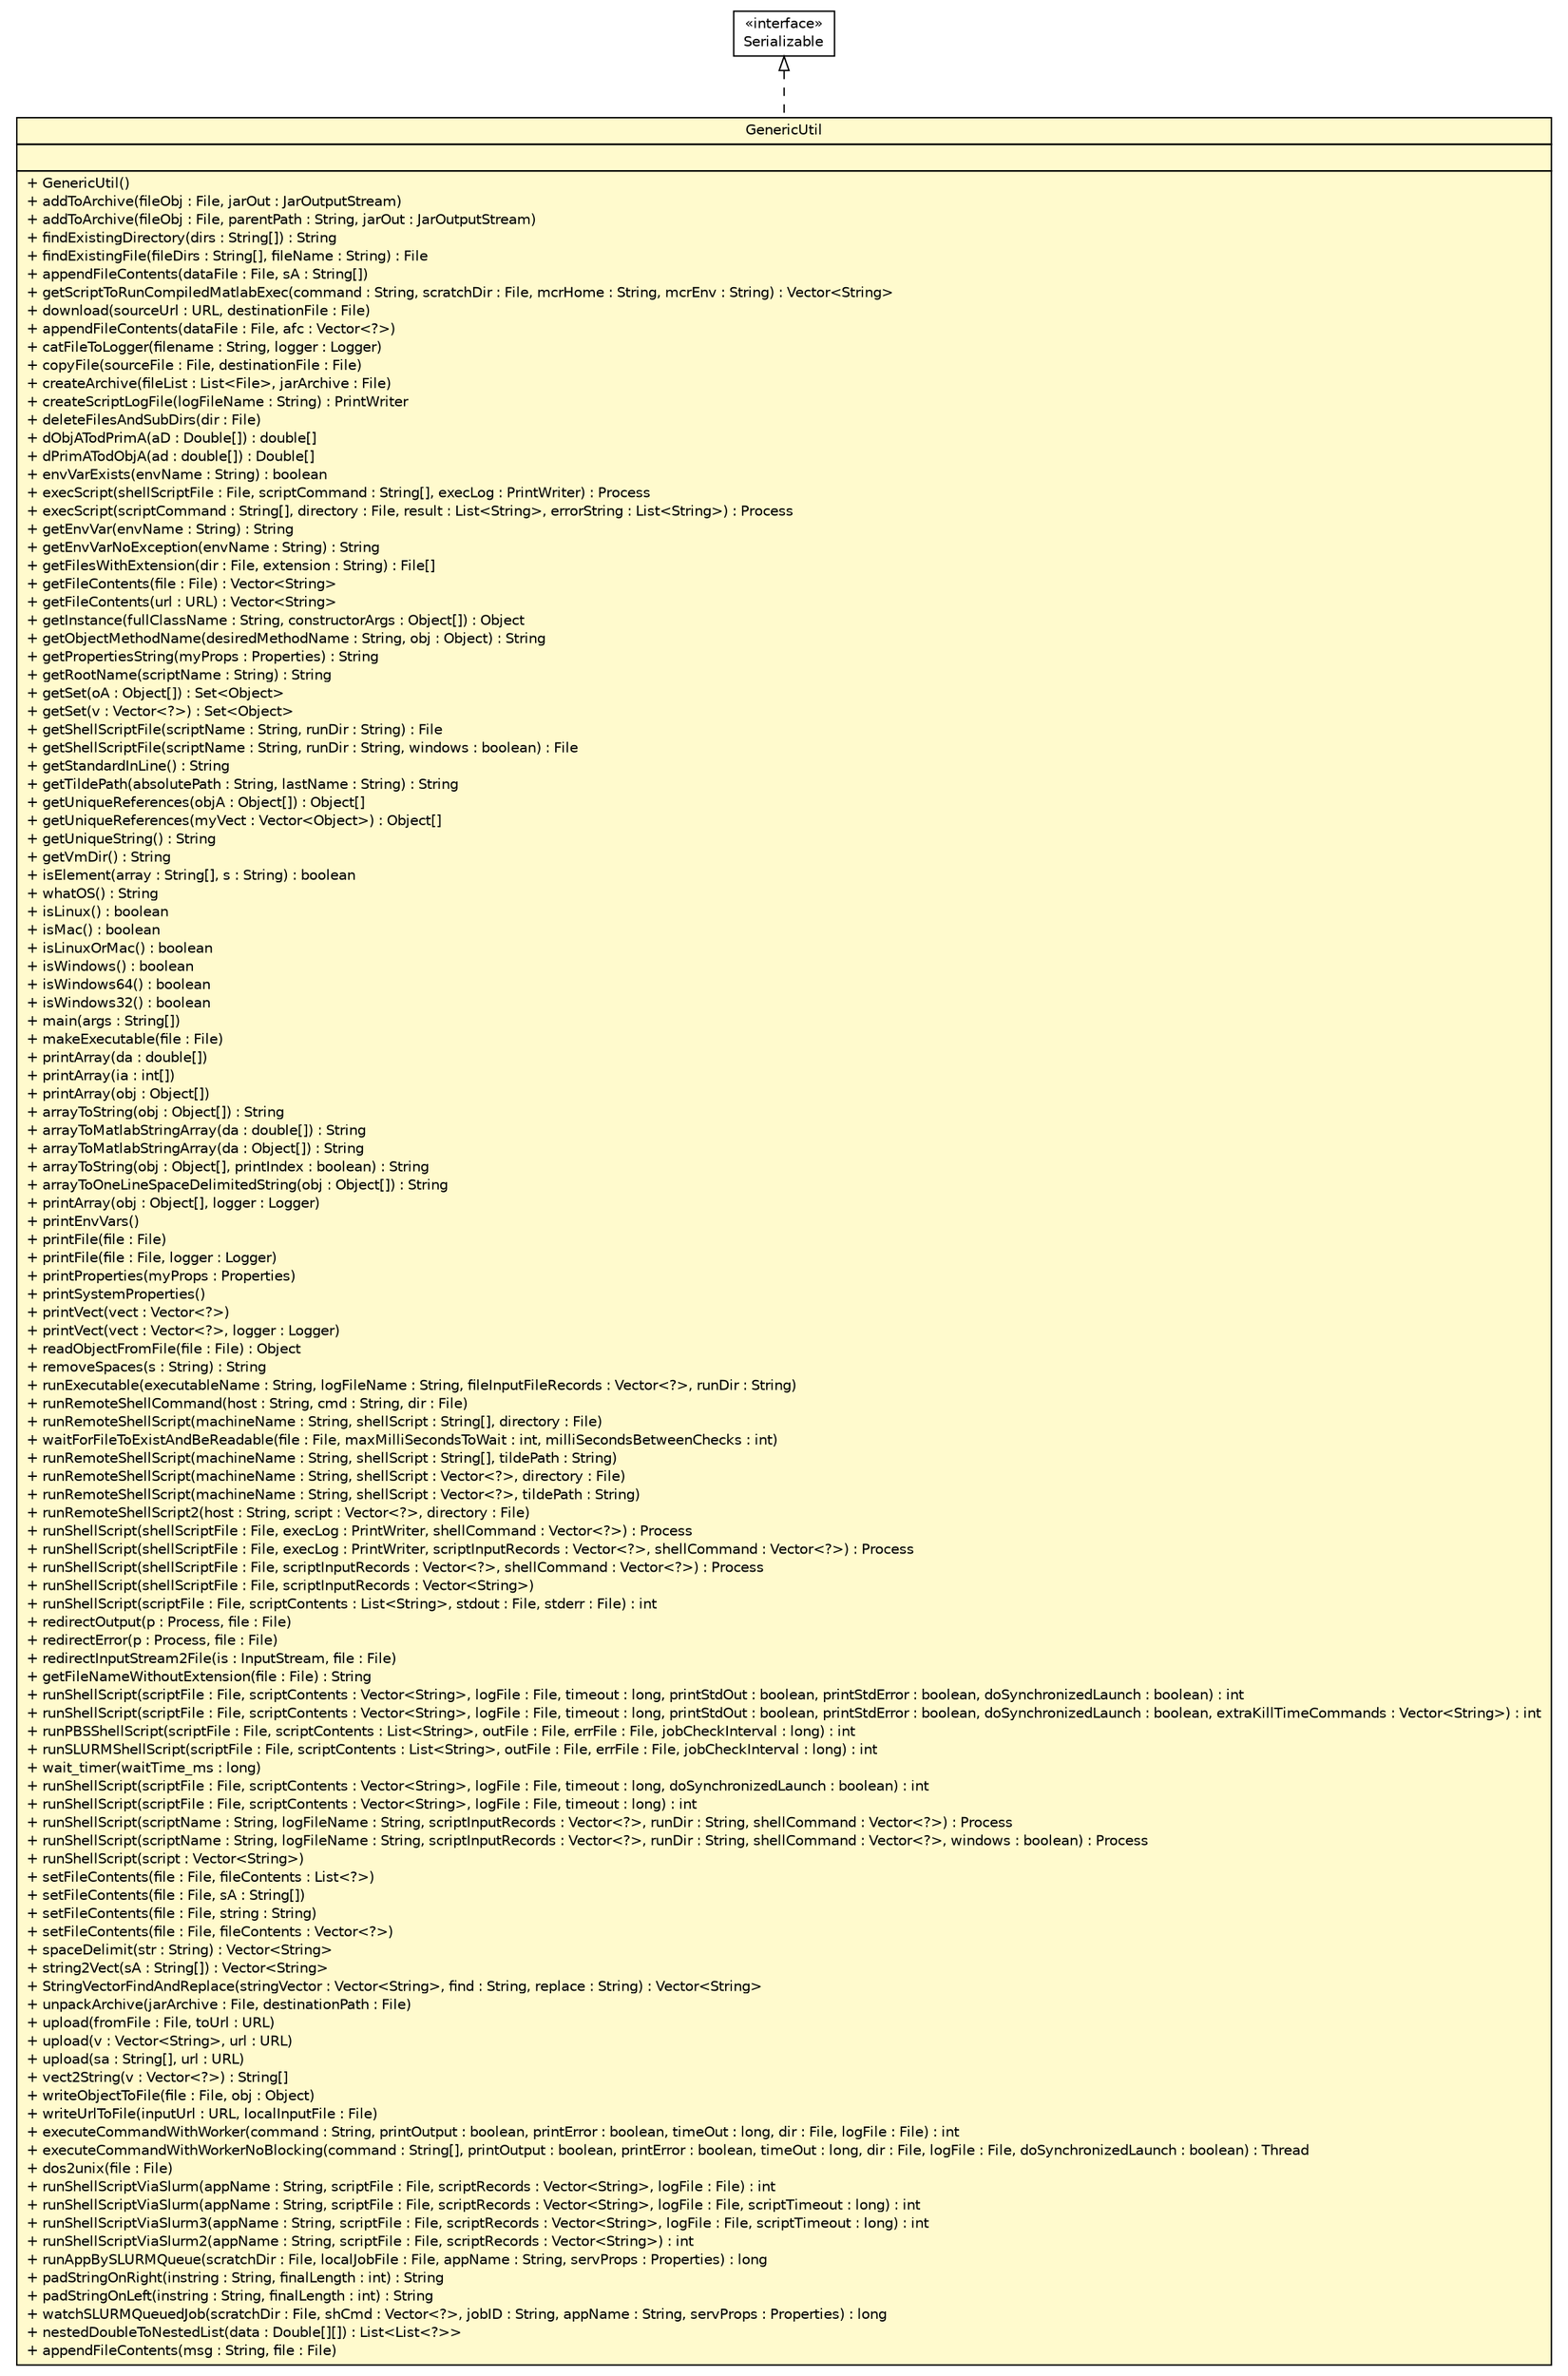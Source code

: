 #!/usr/local/bin/dot
#
# Class diagram 
# Generated by UMLGraph version R5_6 (http://www.umlgraph.org/)
#

digraph G {
	edge [fontname="Helvetica",fontsize=10,labelfontname="Helvetica",labelfontsize=10];
	node [fontname="Helvetica",fontsize=10,shape=plaintext];
	nodesep=0.25;
	ranksep=0.5;
	// sorcer.util.GenericUtil
	c157146 [label=<<table title="sorcer.util.GenericUtil" border="0" cellborder="1" cellspacing="0" cellpadding="2" port="p" bgcolor="lemonChiffon" href="./GenericUtil.html">
		<tr><td><table border="0" cellspacing="0" cellpadding="1">
<tr><td align="center" balign="center"> GenericUtil </td></tr>
		</table></td></tr>
		<tr><td><table border="0" cellspacing="0" cellpadding="1">
<tr><td align="left" balign="left">  </td></tr>
		</table></td></tr>
		<tr><td><table border="0" cellspacing="0" cellpadding="1">
<tr><td align="left" balign="left"> + GenericUtil() </td></tr>
<tr><td align="left" balign="left"> + addToArchive(fileObj : File, jarOut : JarOutputStream) </td></tr>
<tr><td align="left" balign="left"> + addToArchive(fileObj : File, parentPath : String, jarOut : JarOutputStream) </td></tr>
<tr><td align="left" balign="left"> + findExistingDirectory(dirs : String[]) : String </td></tr>
<tr><td align="left" balign="left"> + findExistingFile(fileDirs : String[], fileName : String) : File </td></tr>
<tr><td align="left" balign="left"> + appendFileContents(dataFile : File, sA : String[]) </td></tr>
<tr><td align="left" balign="left"> + getScriptToRunCompiledMatlabExec(command : String, scratchDir : File, mcrHome : String, mcrEnv : String) : Vector&lt;String&gt; </td></tr>
<tr><td align="left" balign="left"> + download(sourceUrl : URL, destinationFile : File) </td></tr>
<tr><td align="left" balign="left"> + appendFileContents(dataFile : File, afc : Vector&lt;?&gt;) </td></tr>
<tr><td align="left" balign="left"> + catFileToLogger(filename : String, logger : Logger) </td></tr>
<tr><td align="left" balign="left"> + copyFile(sourceFile : File, destinationFile : File) </td></tr>
<tr><td align="left" balign="left"> + createArchive(fileList : List&lt;File&gt;, jarArchive : File) </td></tr>
<tr><td align="left" balign="left"> + createScriptLogFile(logFileName : String) : PrintWriter </td></tr>
<tr><td align="left" balign="left"> + deleteFilesAndSubDirs(dir : File) </td></tr>
<tr><td align="left" balign="left"> + dObjATodPrimA(aD : Double[]) : double[] </td></tr>
<tr><td align="left" balign="left"> + dPrimATodObjA(ad : double[]) : Double[] </td></tr>
<tr><td align="left" balign="left"> + envVarExists(envName : String) : boolean </td></tr>
<tr><td align="left" balign="left"> + execScript(shellScriptFile : File, scriptCommand : String[], execLog : PrintWriter) : Process </td></tr>
<tr><td align="left" balign="left"> + execScript(scriptCommand : String[], directory : File, result : List&lt;String&gt;, errorString : List&lt;String&gt;) : Process </td></tr>
<tr><td align="left" balign="left"> + getEnvVar(envName : String) : String </td></tr>
<tr><td align="left" balign="left"> + getEnvVarNoException(envName : String) : String </td></tr>
<tr><td align="left" balign="left"> + getFilesWithExtension(dir : File, extension : String) : File[] </td></tr>
<tr><td align="left" balign="left"> + getFileContents(file : File) : Vector&lt;String&gt; </td></tr>
<tr><td align="left" balign="left"> + getFileContents(url : URL) : Vector&lt;String&gt; </td></tr>
<tr><td align="left" balign="left"> + getInstance(fullClassName : String, constructorArgs : Object[]) : Object </td></tr>
<tr><td align="left" balign="left"> + getObjectMethodName(desiredMethodName : String, obj : Object) : String </td></tr>
<tr><td align="left" balign="left"> + getPropertiesString(myProps : Properties) : String </td></tr>
<tr><td align="left" balign="left"> + getRootName(scriptName : String) : String </td></tr>
<tr><td align="left" balign="left"> + getSet(oA : Object[]) : Set&lt;Object&gt; </td></tr>
<tr><td align="left" balign="left"> + getSet(v : Vector&lt;?&gt;) : Set&lt;Object&gt; </td></tr>
<tr><td align="left" balign="left"> + getShellScriptFile(scriptName : String, runDir : String) : File </td></tr>
<tr><td align="left" balign="left"> + getShellScriptFile(scriptName : String, runDir : String, windows : boolean) : File </td></tr>
<tr><td align="left" balign="left"> + getStandardInLine() : String </td></tr>
<tr><td align="left" balign="left"> + getTildePath(absolutePath : String, lastName : String) : String </td></tr>
<tr><td align="left" balign="left"> + getUniqueReferences(objA : Object[]) : Object[] </td></tr>
<tr><td align="left" balign="left"> + getUniqueReferences(myVect : Vector&lt;Object&gt;) : Object[] </td></tr>
<tr><td align="left" balign="left"> + getUniqueString() : String </td></tr>
<tr><td align="left" balign="left"> + getVmDir() : String </td></tr>
<tr><td align="left" balign="left"> + isElement(array : String[], s : String) : boolean </td></tr>
<tr><td align="left" balign="left"> + whatOS() : String </td></tr>
<tr><td align="left" balign="left"> + isLinux() : boolean </td></tr>
<tr><td align="left" balign="left"> + isMac() : boolean </td></tr>
<tr><td align="left" balign="left"> + isLinuxOrMac() : boolean </td></tr>
<tr><td align="left" balign="left"> + isWindows() : boolean </td></tr>
<tr><td align="left" balign="left"> + isWindows64() : boolean </td></tr>
<tr><td align="left" balign="left"> + isWindows32() : boolean </td></tr>
<tr><td align="left" balign="left"> + main(args : String[]) </td></tr>
<tr><td align="left" balign="left"> + makeExecutable(file : File) </td></tr>
<tr><td align="left" balign="left"> + printArray(da : double[]) </td></tr>
<tr><td align="left" balign="left"> + printArray(ia : int[]) </td></tr>
<tr><td align="left" balign="left"> + printArray(obj : Object[]) </td></tr>
<tr><td align="left" balign="left"> + arrayToString(obj : Object[]) : String </td></tr>
<tr><td align="left" balign="left"> + arrayToMatlabStringArray(da : double[]) : String </td></tr>
<tr><td align="left" balign="left"> + arrayToMatlabStringArray(da : Object[]) : String </td></tr>
<tr><td align="left" balign="left"> + arrayToString(obj : Object[], printIndex : boolean) : String </td></tr>
<tr><td align="left" balign="left"> + arrayToOneLineSpaceDelimitedString(obj : Object[]) : String </td></tr>
<tr><td align="left" balign="left"> + printArray(obj : Object[], logger : Logger) </td></tr>
<tr><td align="left" balign="left"> + printEnvVars() </td></tr>
<tr><td align="left" balign="left"> + printFile(file : File) </td></tr>
<tr><td align="left" balign="left"> + printFile(file : File, logger : Logger) </td></tr>
<tr><td align="left" balign="left"> + printProperties(myProps : Properties) </td></tr>
<tr><td align="left" balign="left"> + printSystemProperties() </td></tr>
<tr><td align="left" balign="left"> + printVect(vect : Vector&lt;?&gt;) </td></tr>
<tr><td align="left" balign="left"> + printVect(vect : Vector&lt;?&gt;, logger : Logger) </td></tr>
<tr><td align="left" balign="left"> + readObjectFromFile(file : File) : Object </td></tr>
<tr><td align="left" balign="left"> + removeSpaces(s : String) : String </td></tr>
<tr><td align="left" balign="left"> + runExecutable(executableName : String, logFileName : String, fileInputFileRecords : Vector&lt;?&gt;, runDir : String) </td></tr>
<tr><td align="left" balign="left"> + runRemoteShellCommand(host : String, cmd : String, dir : File) </td></tr>
<tr><td align="left" balign="left"> + runRemoteShellScript(machineName : String, shellScript : String[], directory : File) </td></tr>
<tr><td align="left" balign="left"> + waitForFileToExistAndBeReadable(file : File, maxMilliSecondsToWait : int, milliSecondsBetweenChecks : int) </td></tr>
<tr><td align="left" balign="left"> + runRemoteShellScript(machineName : String, shellScript : String[], tildePath : String) </td></tr>
<tr><td align="left" balign="left"> + runRemoteShellScript(machineName : String, shellScript : Vector&lt;?&gt;, directory : File) </td></tr>
<tr><td align="left" balign="left"> + runRemoteShellScript(machineName : String, shellScript : Vector&lt;?&gt;, tildePath : String) </td></tr>
<tr><td align="left" balign="left"> + runRemoteShellScript2(host : String, script : Vector&lt;?&gt;, directory : File) </td></tr>
<tr><td align="left" balign="left"> + runShellScript(shellScriptFile : File, execLog : PrintWriter, shellCommand : Vector&lt;?&gt;) : Process </td></tr>
<tr><td align="left" balign="left"> + runShellScript(shellScriptFile : File, execLog : PrintWriter, scriptInputRecords : Vector&lt;?&gt;, shellCommand : Vector&lt;?&gt;) : Process </td></tr>
<tr><td align="left" balign="left"> + runShellScript(shellScriptFile : File, scriptInputRecords : Vector&lt;?&gt;, shellCommand : Vector&lt;?&gt;) : Process </td></tr>
<tr><td align="left" balign="left"> + runShellScript(shellScriptFile : File, scriptInputRecords : Vector&lt;String&gt;) </td></tr>
<tr><td align="left" balign="left"> + runShellScript(scriptFile : File, scriptContents : List&lt;String&gt;, stdout : File, stderr : File) : int </td></tr>
<tr><td align="left" balign="left"> + redirectOutput(p : Process, file : File) </td></tr>
<tr><td align="left" balign="left"> + redirectError(p : Process, file : File) </td></tr>
<tr><td align="left" balign="left"> + redirectInputStream2File(is : InputStream, file : File) </td></tr>
<tr><td align="left" balign="left"> + getFileNameWithoutExtension(file : File) : String </td></tr>
<tr><td align="left" balign="left"> + runShellScript(scriptFile : File, scriptContents : Vector&lt;String&gt;, logFile : File, timeout : long, printStdOut : boolean, printStdError : boolean, doSynchronizedLaunch : boolean) : int </td></tr>
<tr><td align="left" balign="left"> + runShellScript(scriptFile : File, scriptContents : Vector&lt;String&gt;, logFile : File, timeout : long, printStdOut : boolean, printStdError : boolean, doSynchronizedLaunch : boolean, extraKillTimeCommands : Vector&lt;String&gt;) : int </td></tr>
<tr><td align="left" balign="left"> + runPBSShellScript(scriptFile : File, scriptContents : List&lt;String&gt;, outFile : File, errFile : File, jobCheckInterval : long) : int </td></tr>
<tr><td align="left" balign="left"> + runSLURMShellScript(scriptFile : File, scriptContents : List&lt;String&gt;, outFile : File, errFile : File, jobCheckInterval : long) : int </td></tr>
<tr><td align="left" balign="left"> + wait_timer(waitTime_ms : long) </td></tr>
<tr><td align="left" balign="left"> + runShellScript(scriptFile : File, scriptContents : Vector&lt;String&gt;, logFile : File, timeout : long, doSynchronizedLaunch : boolean) : int </td></tr>
<tr><td align="left" balign="left"> + runShellScript(scriptFile : File, scriptContents : Vector&lt;String&gt;, logFile : File, timeout : long) : int </td></tr>
<tr><td align="left" balign="left"> + runShellScript(scriptName : String, logFileName : String, scriptInputRecords : Vector&lt;?&gt;, runDir : String, shellCommand : Vector&lt;?&gt;) : Process </td></tr>
<tr><td align="left" balign="left"> + runShellScript(scriptName : String, logFileName : String, scriptInputRecords : Vector&lt;?&gt;, runDir : String, shellCommand : Vector&lt;?&gt;, windows : boolean) : Process </td></tr>
<tr><td align="left" balign="left"> + runShellScript(script : Vector&lt;String&gt;) </td></tr>
<tr><td align="left" balign="left"> + setFileContents(file : File, fileContents : List&lt;?&gt;) </td></tr>
<tr><td align="left" balign="left"> + setFileContents(file : File, sA : String[]) </td></tr>
<tr><td align="left" balign="left"> + setFileContents(file : File, string : String) </td></tr>
<tr><td align="left" balign="left"> + setFileContents(file : File, fileContents : Vector&lt;?&gt;) </td></tr>
<tr><td align="left" balign="left"> + spaceDelimit(str : String) : Vector&lt;String&gt; </td></tr>
<tr><td align="left" balign="left"> + string2Vect(sA : String[]) : Vector&lt;String&gt; </td></tr>
<tr><td align="left" balign="left"> + StringVectorFindAndReplace(stringVector : Vector&lt;String&gt;, find : String, replace : String) : Vector&lt;String&gt; </td></tr>
<tr><td align="left" balign="left"> + unpackArchive(jarArchive : File, destinationPath : File) </td></tr>
<tr><td align="left" balign="left"> + upload(fromFile : File, toUrl : URL) </td></tr>
<tr><td align="left" balign="left"> + upload(v : Vector&lt;String&gt;, url : URL) </td></tr>
<tr><td align="left" balign="left"> + upload(sa : String[], url : URL) </td></tr>
<tr><td align="left" balign="left"> + vect2String(v : Vector&lt;?&gt;) : String[] </td></tr>
<tr><td align="left" balign="left"> + writeObjectToFile(file : File, obj : Object) </td></tr>
<tr><td align="left" balign="left"> + writeUrlToFile(inputUrl : URL, localInputFile : File) </td></tr>
<tr><td align="left" balign="left"> + executeCommandWithWorker(command : String, printOutput : boolean, printError : boolean, timeOut : long, dir : File, logFile : File) : int </td></tr>
<tr><td align="left" balign="left"> + executeCommandWithWorkerNoBlocking(command : String[], printOutput : boolean, printError : boolean, timeOut : long, dir : File, logFile : File, doSynchronizedLaunch : boolean) : Thread </td></tr>
<tr><td align="left" balign="left"> + dos2unix(file : File) </td></tr>
<tr><td align="left" balign="left"> + runShellScriptViaSlurm(appName : String, scriptFile : File, scriptRecords : Vector&lt;String&gt;, logFile : File) : int </td></tr>
<tr><td align="left" balign="left"> + runShellScriptViaSlurm(appName : String, scriptFile : File, scriptRecords : Vector&lt;String&gt;, logFile : File, scriptTimeout : long) : int </td></tr>
<tr><td align="left" balign="left"> + runShellScriptViaSlurm3(appName : String, scriptFile : File, scriptRecords : Vector&lt;String&gt;, logFile : File, scriptTimeout : long) : int </td></tr>
<tr><td align="left" balign="left"> + runShellScriptViaSlurm2(appName : String, scriptFile : File, scriptRecords : Vector&lt;String&gt;) : int </td></tr>
<tr><td align="left" balign="left"> + runAppBySLURMQueue(scratchDir : File, localJobFile : File, appName : String, servProps : Properties) : long </td></tr>
<tr><td align="left" balign="left"> + padStringOnRight(instring : String, finalLength : int) : String </td></tr>
<tr><td align="left" balign="left"> + padStringOnLeft(instring : String, finalLength : int) : String </td></tr>
<tr><td align="left" balign="left"> + watchSLURMQueuedJob(scratchDir : File, shCmd : Vector&lt;?&gt;, jobID : String, appName : String, servProps : Properties) : long </td></tr>
<tr><td align="left" balign="left"> + nestedDoubleToNestedList(data : Double[][]) : List&lt;List&lt;?&gt;&gt; </td></tr>
<tr><td align="left" balign="left"> + appendFileContents(msg : String, file : File) </td></tr>
		</table></td></tr>
		</table>>, URL="./GenericUtil.html", fontname="Helvetica", fontcolor="black", fontsize=10.0];
	//sorcer.util.GenericUtil implements java.io.Serializable
	c157677:p -> c157146:p [dir=back,arrowtail=empty,style=dashed];
	// java.io.Serializable
	c157677 [label=<<table title="java.io.Serializable" border="0" cellborder="1" cellspacing="0" cellpadding="2" port="p" href="http://docs.oracle.com/javase/7/docs/api/java/io/Serializable.html">
		<tr><td><table border="0" cellspacing="0" cellpadding="1">
<tr><td align="center" balign="center"> &#171;interface&#187; </td></tr>
<tr><td align="center" balign="center"> Serializable </td></tr>
		</table></td></tr>
		</table>>, URL="http://docs.oracle.com/javase/7/docs/api/java/io/Serializable.html", fontname="Helvetica", fontcolor="black", fontsize=10.0];
}

